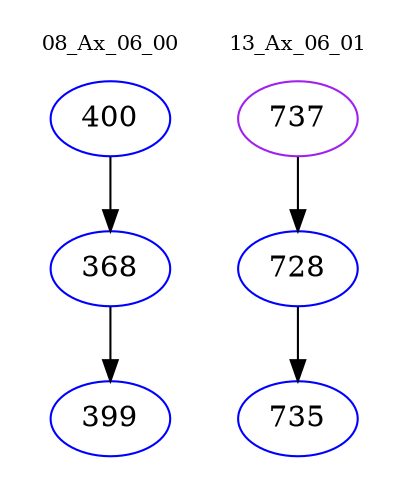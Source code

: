 digraph{
subgraph cluster_0 {
color = white
label = "08_Ax_06_00";
fontsize=10;
T0_400 [label="400", color="blue"]
T0_400 -> T0_368 [color="black"]
T0_368 [label="368", color="blue"]
T0_368 -> T0_399 [color="black"]
T0_399 [label="399", color="blue"]
}
subgraph cluster_1 {
color = white
label = "13_Ax_06_01";
fontsize=10;
T1_737 [label="737", color="purple"]
T1_737 -> T1_728 [color="black"]
T1_728 [label="728", color="blue"]
T1_728 -> T1_735 [color="black"]
T1_735 [label="735", color="blue"]
}
}
